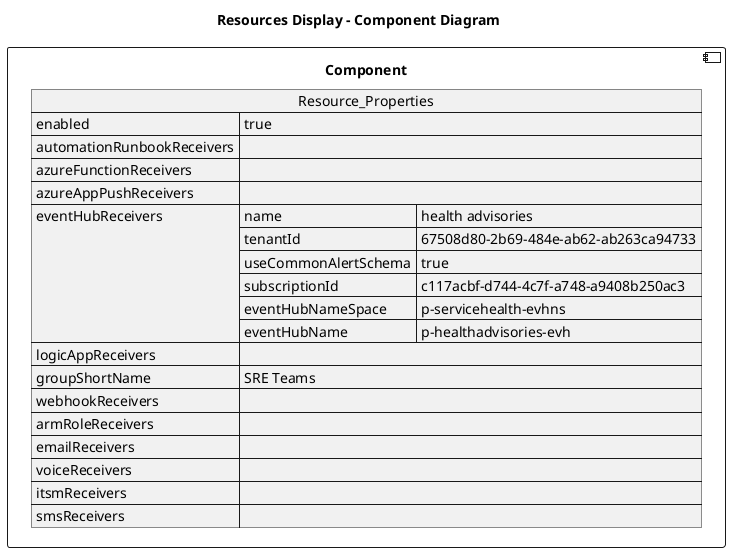 @startuml

title Resources Display - Component Diagram

component Component {

json  Resource_Properties {
  "enabled": true,
  "automationRunbookReceivers": [],
  "azureFunctionReceivers": [],
  "azureAppPushReceivers": [],
  "eventHubReceivers": [
    {
      "name": "health advisories",
      "tenantId": "67508d80-2b69-484e-ab62-ab263ca94733",
      "useCommonAlertSchema": true,
      "subscriptionId": "c117acbf-d744-4c7f-a748-a9408b250ac3",
      "eventHubNameSpace": "p-servicehealth-evhns",
      "eventHubName": "p-healthadvisories-evh"
    }
  ],
  "logicAppReceivers": [],
  "groupShortName": "SRE Teams",
  "webhookReceivers": [],
  "armRoleReceivers": [],
  "emailReceivers": [],
  "voiceReceivers": [],
  "itsmReceivers": [],
  "smsReceivers": []
}
}
@enduml
